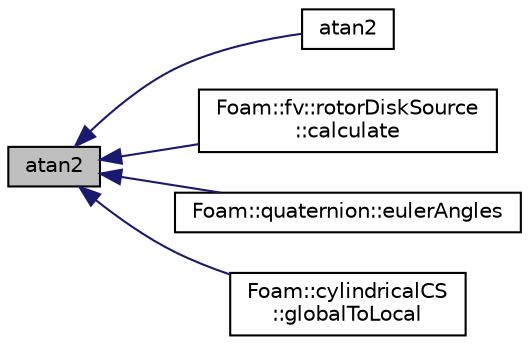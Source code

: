 digraph "atan2"
{
  bgcolor="transparent";
  edge [fontname="Helvetica",fontsize="10",labelfontname="Helvetica",labelfontsize="10"];
  node [fontname="Helvetica",fontsize="10",shape=record];
  rankdir="LR";
  Node1 [label="atan2",height=0.2,width=0.4,color="black", fillcolor="grey75", style="filled", fontcolor="black"];
  Node1 -> Node2 [dir="back",color="midnightblue",fontsize="10",style="solid",fontname="Helvetica"];
  Node2 [label="atan2",height=0.2,width=0.4,color="black",URL="$a10675.html#ab4a9cecc43d3bf52428da59c99ccbc57"];
  Node1 -> Node3 [dir="back",color="midnightblue",fontsize="10",style="solid",fontname="Helvetica"];
  Node3 [label="Foam::fv::rotorDiskSource\l::calculate",height=0.2,width=0.4,color="black",URL="$a02207.html#af1f80de2cfdda8beed20eae7693f3c4e",tooltip="Calculate forces. "];
  Node1 -> Node4 [dir="back",color="midnightblue",fontsize="10",style="solid",fontname="Helvetica"];
  Node4 [label="Foam::quaternion::eulerAngles",height=0.2,width=0.4,color="black",URL="$a02040.html#a72316836db2a6ee1985e7cf7c54bc2ce",tooltip="Return a vector of euler angles (rotations in radians about. "];
  Node1 -> Node5 [dir="back",color="midnightblue",fontsize="10",style="solid",fontname="Helvetica"];
  Node5 [label="Foam::cylindricalCS\l::globalToLocal",height=0.2,width=0.4,color="black",URL="$a00489.html#a2e1b5b722b11dde4d4d5a222a874f9e5",tooltip="Convert from global Cartesian system to the local coordinate system. "];
}
